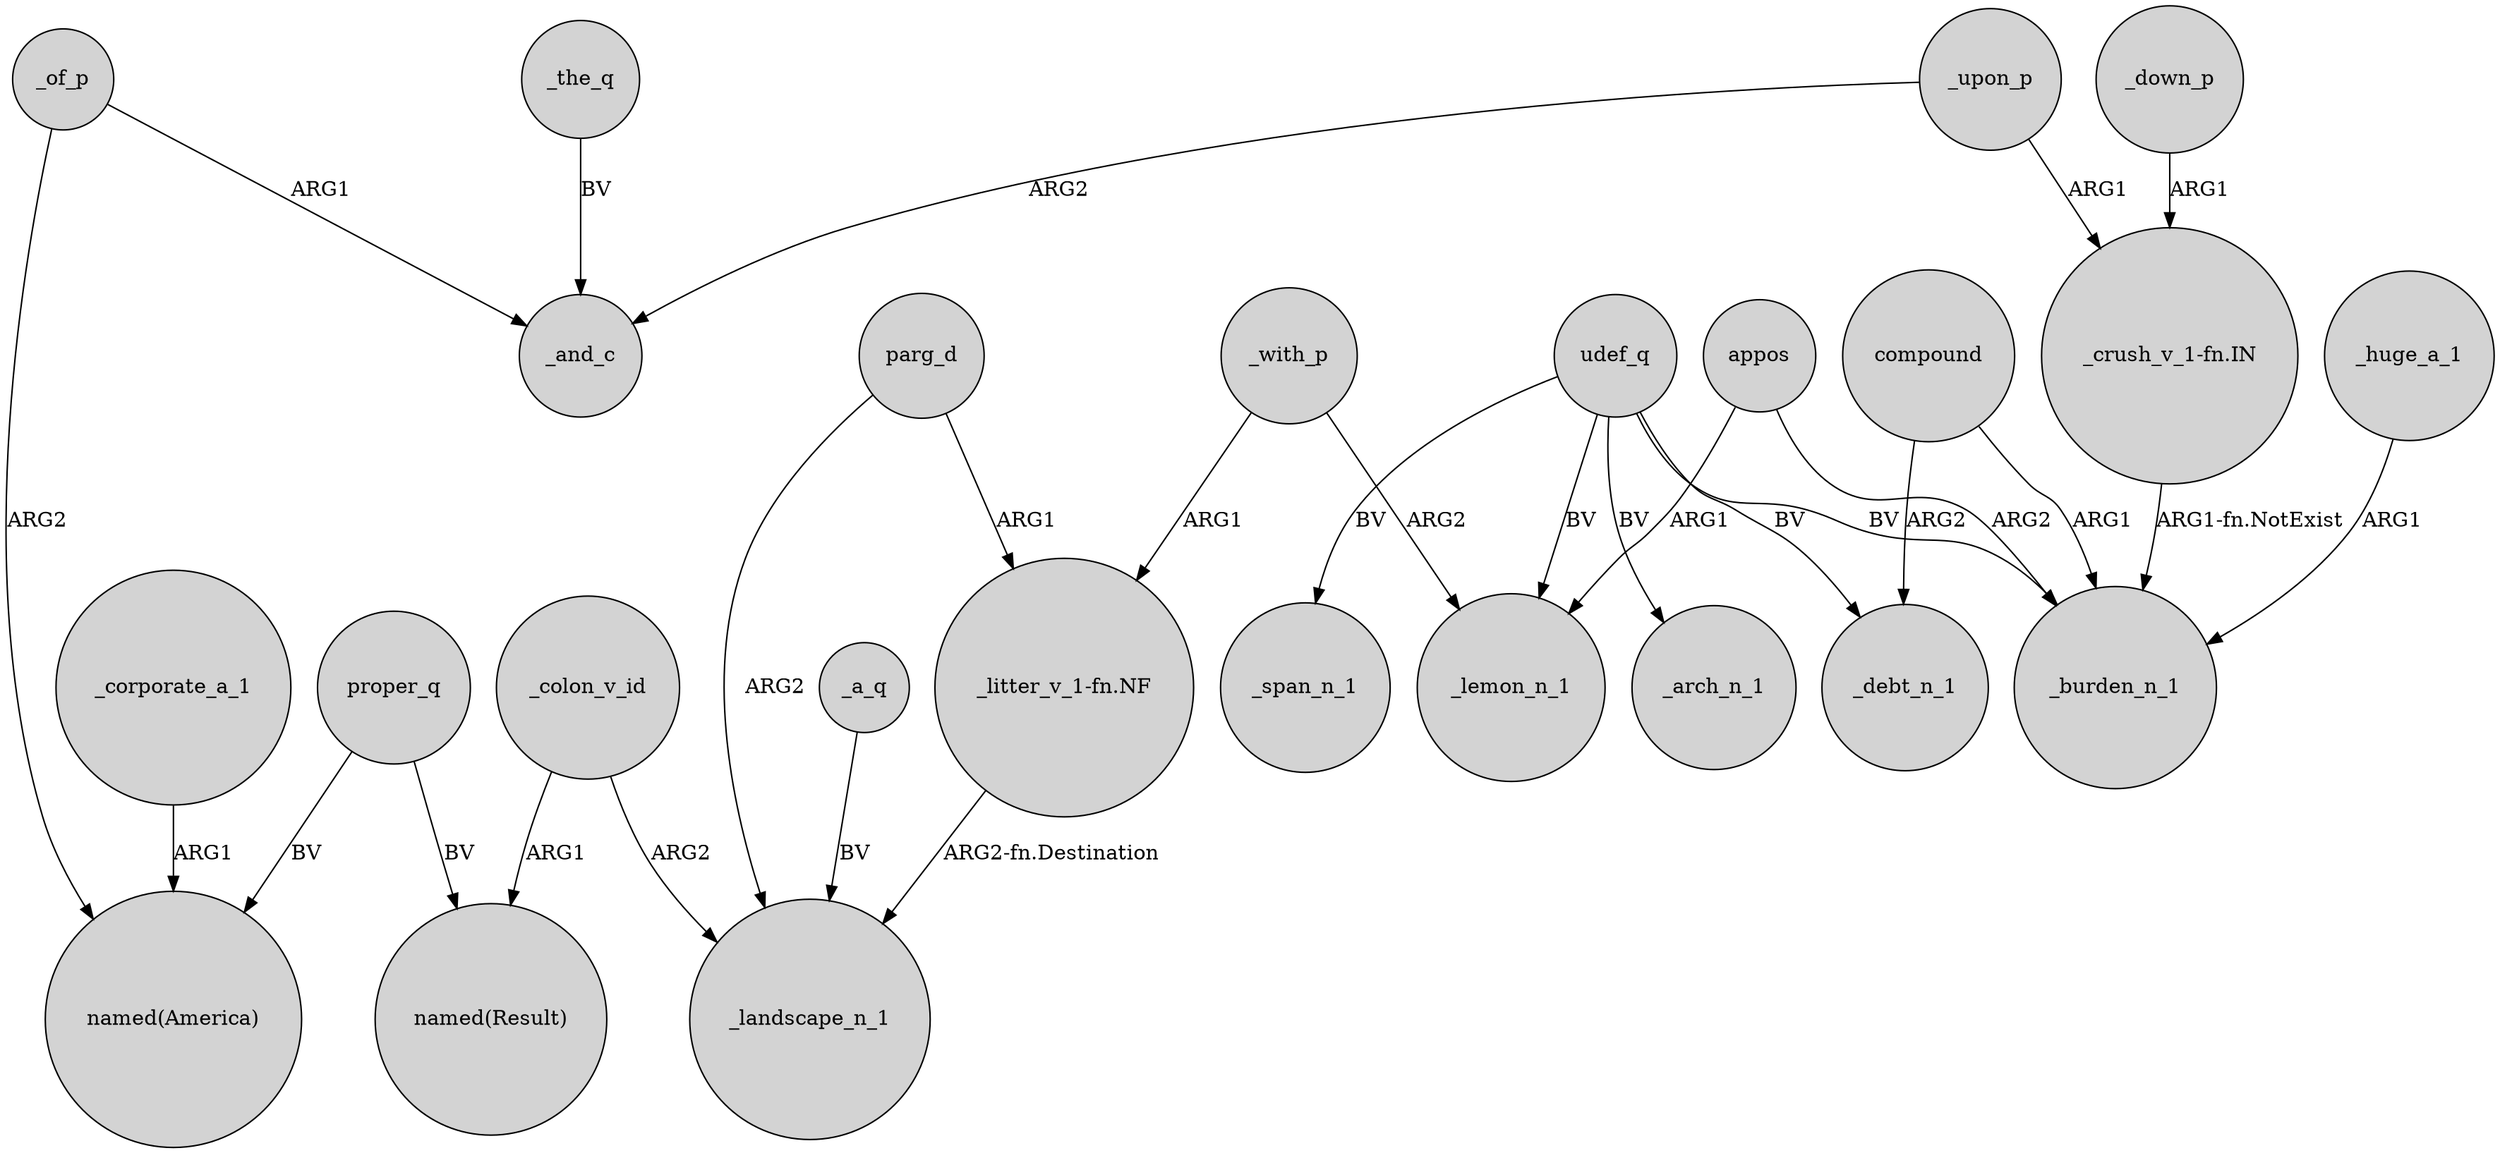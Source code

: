 digraph {
	node [shape=circle style=filled]
	_the_q -> _and_c [label=BV]
	_down_p -> "_crush_v_1-fn.IN" [label=ARG1]
	udef_q -> _debt_n_1 [label=BV]
	appos -> _burden_n_1 [label=ARG2]
	_colon_v_id -> _landscape_n_1 [label=ARG2]
	compound -> _debt_n_1 [label=ARG2]
	parg_d -> _landscape_n_1 [label=ARG2]
	"_crush_v_1-fn.IN" -> _burden_n_1 [label="ARG1-fn.NotExist"]
	_of_p -> "named(America)" [label=ARG2]
	_corporate_a_1 -> "named(America)" [label=ARG1]
	appos -> _lemon_n_1 [label=ARG1]
	_with_p -> _lemon_n_1 [label=ARG2]
	_a_q -> _landscape_n_1 [label=BV]
	udef_q -> _arch_n_1 [label=BV]
	"_litter_v_1-fn.NF" -> _landscape_n_1 [label="ARG2-fn.Destination"]
	udef_q -> _lemon_n_1 [label=BV]
	_of_p -> _and_c [label=ARG1]
	proper_q -> "named(Result)" [label=BV]
	_with_p -> "_litter_v_1-fn.NF" [label=ARG1]
	_upon_p -> _and_c [label=ARG2]
	parg_d -> "_litter_v_1-fn.NF" [label=ARG1]
	udef_q -> _burden_n_1 [label=BV]
	_upon_p -> "_crush_v_1-fn.IN" [label=ARG1]
	compound -> _burden_n_1 [label=ARG1]
	udef_q -> _span_n_1 [label=BV]
	proper_q -> "named(America)" [label=BV]
	_colon_v_id -> "named(Result)" [label=ARG1]
	_huge_a_1 -> _burden_n_1 [label=ARG1]
}
